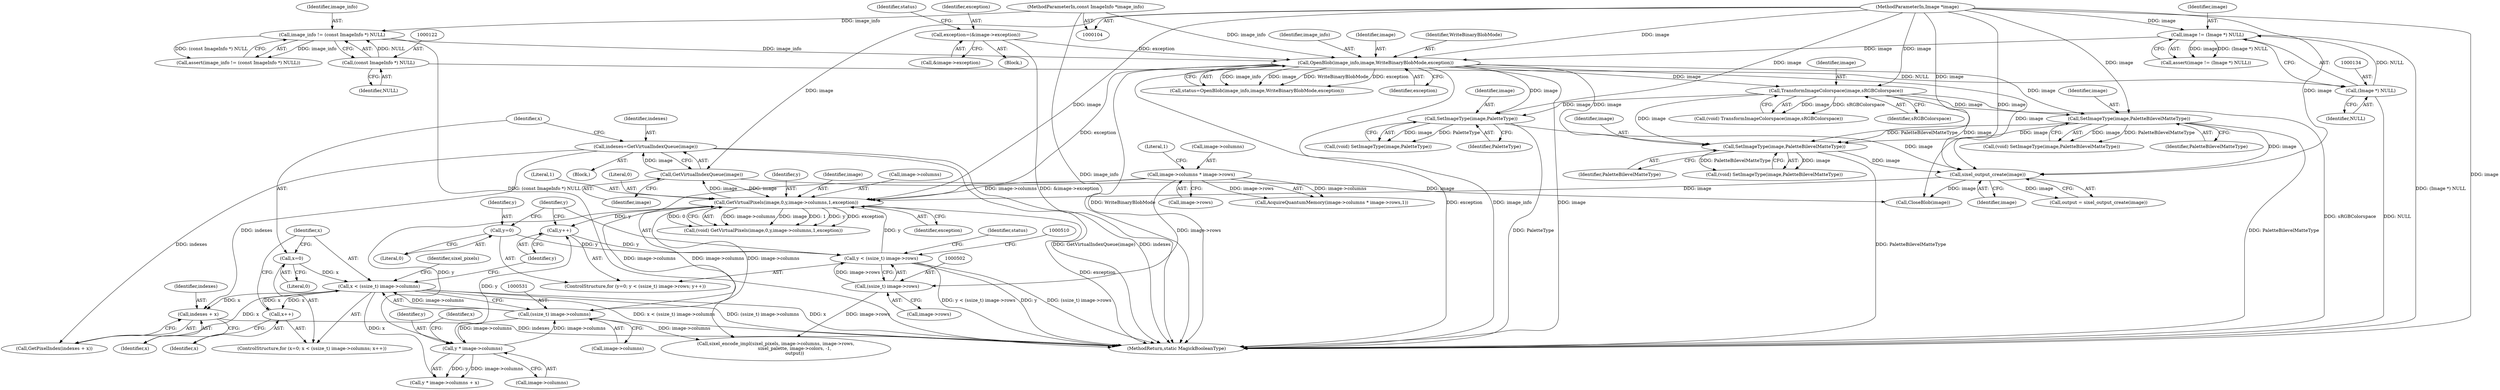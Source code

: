 digraph "0_ImageMagick_10b3823a7619ed22d42764733eb052c4159bc8c1_1@pointer" {
"1000552" [label="(Call,indexes + x)"];
"1000520" [label="(Call,indexes=GetVirtualIndexQueue(image))"];
"1000522" [label="(Call,GetVirtualIndexQueue(image))"];
"1000511" [label="(Call,GetVirtualPixels(image,0,y,image->columns,1,exception))"];
"1000480" [label="(Call,sixel_output_create(image))"];
"1000185" [label="(Call,TransformImageColorspace(image,sRGBColorspace))"];
"1000165" [label="(Call,OpenBlob(image_info,image,WriteBinaryBlobMode,exception))"];
"1000119" [label="(Call,image_info != (const ImageInfo *) NULL)"];
"1000105" [label="(MethodParameterIn,const ImageInfo *image_info)"];
"1000121" [label="(Call,(const ImageInfo *) NULL)"];
"1000131" [label="(Call,image != (Image *) NULL)"];
"1000106" [label="(MethodParameterIn,Image *image)"];
"1000133" [label="(Call,(Image *) NULL)"];
"1000157" [label="(Call,exception=(&image->exception))"];
"1000234" [label="(Call,SetImageType(image,PaletteBilevelMatteType))"];
"1000213" [label="(Call,SetImageType(image,PaletteType))"];
"1000307" [label="(Call,SetImageType(image,PaletteBilevelMatteType))"];
"1000499" [label="(Call,y < (ssize_t) image->rows)"];
"1000506" [label="(Call,y++)"];
"1000541" [label="(Call,y * image->columns)"];
"1000530" [label="(Call,(ssize_t) image->columns)"];
"1000496" [label="(Call,y=0)"];
"1000501" [label="(Call,(ssize_t) image->rows)"];
"1000487" [label="(Call,image->columns * image->rows)"];
"1000528" [label="(Call,x < (ssize_t) image->columns)"];
"1000535" [label="(Call,x++)"];
"1000525" [label="(Call,x=0)"];
"1000135" [label="(Identifier,NULL)"];
"1000501" [label="(Call,(ssize_t) image->rows)"];
"1000163" [label="(Call,status=OpenBlob(image_info,image,WriteBinaryBlobMode,exception))"];
"1000478" [label="(Call,output = sixel_output_create(image))"];
"1000546" [label="(Identifier,x)"];
"1000213" [label="(Call,SetImageType(image,PaletteType))"];
"1000498" [label="(Literal,0)"];
"1000232" [label="(Call,(void) SetImageType(image,PaletteBilevelMatteType))"];
"1000542" [label="(Identifier,y)"];
"1000107" [label="(Block,)"];
"1000165" [label="(Call,OpenBlob(image_info,image,WriteBinaryBlobMode,exception))"];
"1000529" [label="(Identifier,x)"];
"1000514" [label="(Identifier,y)"];
"1000527" [label="(Literal,0)"];
"1000487" [label="(Call,image->columns * image->rows)"];
"1000186" [label="(Identifier,image)"];
"1000183" [label="(Call,(void) TransformImageColorspace(image,sRGBColorspace))"];
"1000512" [label="(Identifier,image)"];
"1000508" [label="(Block,)"];
"1000495" [label="(ControlStructure,for (y=0; y < (ssize_t) image->rows; y++))"];
"1000540" [label="(Call,y * image->columns + x)"];
"1000118" [label="(Call,assert(image_info != (const ImageInfo *) NULL))"];
"1000515" [label="(Call,image->columns)"];
"1000123" [label="(Identifier,NULL)"];
"1000522" [label="(Call,GetVirtualIndexQueue(image))"];
"1000185" [label="(Call,TransformImageColorspace(image,sRGBColorspace))"];
"1000166" [label="(Identifier,image_info)"];
"1000497" [label="(Identifier,y)"];
"1000518" [label="(Literal,1)"];
"1000528" [label="(Call,x < (ssize_t) image->columns)"];
"1000532" [label="(Call,image->columns)"];
"1000132" [label="(Identifier,image)"];
"1000499" [label="(Call,y < (ssize_t) image->rows)"];
"1000211" [label="(Call,(void) SetImageType(image,PaletteType))"];
"1000236" [label="(Identifier,PaletteBilevelMatteType)"];
"1000541" [label="(Call,y * image->columns)"];
"1000536" [label="(Identifier,x)"];
"1000309" [label="(Identifier,PaletteBilevelMatteType)"];
"1000535" [label="(Call,x++)"];
"1000167" [label="(Identifier,image)"];
"1000131" [label="(Call,image != (Image *) NULL)"];
"1000530" [label="(Call,(ssize_t) image->columns)"];
"1000523" [label="(Identifier,image)"];
"1000503" [label="(Call,image->rows)"];
"1000164" [label="(Identifier,status)"];
"1000307" [label="(Call,SetImageType(image,PaletteBilevelMatteType))"];
"1000526" [label="(Identifier,x)"];
"1000557" [label="(Call,sixel_encode_impl(sixel_pixels, image->columns, image->rows,\n                          sixel_palette, image->colors, -1,\n                          output))"];
"1000551" [label="(Call,GetPixelIndex(indexes + x))"];
"1000488" [label="(Call,image->columns)"];
"1000235" [label="(Identifier,image)"];
"1000119" [label="(Call,image_info != (const ImageInfo *) NULL)"];
"1000507" [label="(Identifier,y)"];
"1000157" [label="(Call,exception=(&image->exception))"];
"1000520" [label="(Call,indexes=GetVirtualIndexQueue(image))"];
"1000494" [label="(Literal,1)"];
"1000158" [label="(Identifier,exception)"];
"1000187" [label="(Identifier,sRGBColorspace)"];
"1000215" [label="(Identifier,PaletteType)"];
"1000481" [label="(Identifier,image)"];
"1000130" [label="(Call,assert(image != (Image *) NULL))"];
"1000496" [label="(Call,y=0)"];
"1000169" [label="(Identifier,exception)"];
"1000168" [label="(Identifier,WriteBinaryBlobMode)"];
"1000480" [label="(Call,sixel_output_create(image))"];
"1000553" [label="(Identifier,indexes)"];
"1000159" [label="(Call,&image->exception)"];
"1000121" [label="(Call,(const ImageInfo *) NULL)"];
"1000519" [label="(Identifier,exception)"];
"1000120" [label="(Identifier,image_info)"];
"1000586" [label="(Call,CloseBlob(image))"];
"1000513" [label="(Literal,0)"];
"1000509" [label="(Call,(void) GetVirtualPixels(image,0,y,image->columns,1,exception))"];
"1000234" [label="(Call,SetImageType(image,PaletteBilevelMatteType))"];
"1000524" [label="(ControlStructure,for (x=0; x < (ssize_t) image->columns; x++))"];
"1000486" [label="(Call,AcquireQuantumMemory(image->columns * image->rows,1))"];
"1000543" [label="(Call,image->columns)"];
"1000491" [label="(Call,image->rows)"];
"1000539" [label="(Identifier,sixel_pixels)"];
"1000590" [label="(MethodReturn,static MagickBooleanType)"];
"1000554" [label="(Identifier,x)"];
"1000552" [label="(Call,indexes + x)"];
"1000500" [label="(Identifier,y)"];
"1000214" [label="(Identifier,image)"];
"1000506" [label="(Call,y++)"];
"1000525" [label="(Call,x=0)"];
"1000556" [label="(Identifier,status)"];
"1000511" [label="(Call,GetVirtualPixels(image,0,y,image->columns,1,exception))"];
"1000133" [label="(Call,(Image *) NULL)"];
"1000305" [label="(Call,(void) SetImageType(image,PaletteBilevelMatteType))"];
"1000308" [label="(Identifier,image)"];
"1000105" [label="(MethodParameterIn,const ImageInfo *image_info)"];
"1000106" [label="(MethodParameterIn,Image *image)"];
"1000521" [label="(Identifier,indexes)"];
"1000552" -> "1000551"  [label="AST: "];
"1000552" -> "1000554"  [label="CFG: "];
"1000553" -> "1000552"  [label="AST: "];
"1000554" -> "1000552"  [label="AST: "];
"1000551" -> "1000552"  [label="CFG: "];
"1000552" -> "1000590"  [label="DDG: indexes"];
"1000520" -> "1000552"  [label="DDG: indexes"];
"1000528" -> "1000552"  [label="DDG: x"];
"1000520" -> "1000508"  [label="AST: "];
"1000520" -> "1000522"  [label="CFG: "];
"1000521" -> "1000520"  [label="AST: "];
"1000522" -> "1000520"  [label="AST: "];
"1000526" -> "1000520"  [label="CFG: "];
"1000520" -> "1000590"  [label="DDG: GetVirtualIndexQueue(image)"];
"1000520" -> "1000590"  [label="DDG: indexes"];
"1000522" -> "1000520"  [label="DDG: image"];
"1000520" -> "1000551"  [label="DDG: indexes"];
"1000522" -> "1000523"  [label="CFG: "];
"1000523" -> "1000522"  [label="AST: "];
"1000522" -> "1000511"  [label="DDG: image"];
"1000511" -> "1000522"  [label="DDG: image"];
"1000106" -> "1000522"  [label="DDG: image"];
"1000522" -> "1000586"  [label="DDG: image"];
"1000511" -> "1000509"  [label="AST: "];
"1000511" -> "1000519"  [label="CFG: "];
"1000512" -> "1000511"  [label="AST: "];
"1000513" -> "1000511"  [label="AST: "];
"1000514" -> "1000511"  [label="AST: "];
"1000515" -> "1000511"  [label="AST: "];
"1000518" -> "1000511"  [label="AST: "];
"1000519" -> "1000511"  [label="AST: "];
"1000509" -> "1000511"  [label="CFG: "];
"1000511" -> "1000590"  [label="DDG: exception"];
"1000511" -> "1000506"  [label="DDG: y"];
"1000511" -> "1000509"  [label="DDG: image->columns"];
"1000511" -> "1000509"  [label="DDG: image"];
"1000511" -> "1000509"  [label="DDG: 1"];
"1000511" -> "1000509"  [label="DDG: y"];
"1000511" -> "1000509"  [label="DDG: exception"];
"1000511" -> "1000509"  [label="DDG: 0"];
"1000480" -> "1000511"  [label="DDG: image"];
"1000106" -> "1000511"  [label="DDG: image"];
"1000499" -> "1000511"  [label="DDG: y"];
"1000487" -> "1000511"  [label="DDG: image->columns"];
"1000530" -> "1000511"  [label="DDG: image->columns"];
"1000165" -> "1000511"  [label="DDG: exception"];
"1000511" -> "1000530"  [label="DDG: image->columns"];
"1000511" -> "1000541"  [label="DDG: y"];
"1000480" -> "1000478"  [label="AST: "];
"1000480" -> "1000481"  [label="CFG: "];
"1000481" -> "1000480"  [label="AST: "];
"1000478" -> "1000480"  [label="CFG: "];
"1000480" -> "1000478"  [label="DDG: image"];
"1000185" -> "1000480"  [label="DDG: image"];
"1000234" -> "1000480"  [label="DDG: image"];
"1000213" -> "1000480"  [label="DDG: image"];
"1000165" -> "1000480"  [label="DDG: image"];
"1000307" -> "1000480"  [label="DDG: image"];
"1000106" -> "1000480"  [label="DDG: image"];
"1000480" -> "1000586"  [label="DDG: image"];
"1000185" -> "1000183"  [label="AST: "];
"1000185" -> "1000187"  [label="CFG: "];
"1000186" -> "1000185"  [label="AST: "];
"1000187" -> "1000185"  [label="AST: "];
"1000183" -> "1000185"  [label="CFG: "];
"1000185" -> "1000590"  [label="DDG: sRGBColorspace"];
"1000185" -> "1000183"  [label="DDG: image"];
"1000185" -> "1000183"  [label="DDG: sRGBColorspace"];
"1000165" -> "1000185"  [label="DDG: image"];
"1000106" -> "1000185"  [label="DDG: image"];
"1000185" -> "1000213"  [label="DDG: image"];
"1000185" -> "1000234"  [label="DDG: image"];
"1000185" -> "1000307"  [label="DDG: image"];
"1000165" -> "1000163"  [label="AST: "];
"1000165" -> "1000169"  [label="CFG: "];
"1000166" -> "1000165"  [label="AST: "];
"1000167" -> "1000165"  [label="AST: "];
"1000168" -> "1000165"  [label="AST: "];
"1000169" -> "1000165"  [label="AST: "];
"1000163" -> "1000165"  [label="CFG: "];
"1000165" -> "1000590"  [label="DDG: WriteBinaryBlobMode"];
"1000165" -> "1000590"  [label="DDG: exception"];
"1000165" -> "1000590"  [label="DDG: image_info"];
"1000165" -> "1000590"  [label="DDG: image"];
"1000165" -> "1000163"  [label="DDG: image_info"];
"1000165" -> "1000163"  [label="DDG: image"];
"1000165" -> "1000163"  [label="DDG: WriteBinaryBlobMode"];
"1000165" -> "1000163"  [label="DDG: exception"];
"1000119" -> "1000165"  [label="DDG: image_info"];
"1000105" -> "1000165"  [label="DDG: image_info"];
"1000131" -> "1000165"  [label="DDG: image"];
"1000106" -> "1000165"  [label="DDG: image"];
"1000157" -> "1000165"  [label="DDG: exception"];
"1000165" -> "1000213"  [label="DDG: image"];
"1000165" -> "1000234"  [label="DDG: image"];
"1000165" -> "1000307"  [label="DDG: image"];
"1000119" -> "1000118"  [label="AST: "];
"1000119" -> "1000121"  [label="CFG: "];
"1000120" -> "1000119"  [label="AST: "];
"1000121" -> "1000119"  [label="AST: "];
"1000118" -> "1000119"  [label="CFG: "];
"1000119" -> "1000590"  [label="DDG: (const ImageInfo *) NULL"];
"1000119" -> "1000118"  [label="DDG: image_info"];
"1000119" -> "1000118"  [label="DDG: (const ImageInfo *) NULL"];
"1000105" -> "1000119"  [label="DDG: image_info"];
"1000121" -> "1000119"  [label="DDG: NULL"];
"1000105" -> "1000104"  [label="AST: "];
"1000105" -> "1000590"  [label="DDG: image_info"];
"1000121" -> "1000123"  [label="CFG: "];
"1000122" -> "1000121"  [label="AST: "];
"1000123" -> "1000121"  [label="AST: "];
"1000121" -> "1000133"  [label="DDG: NULL"];
"1000131" -> "1000130"  [label="AST: "];
"1000131" -> "1000133"  [label="CFG: "];
"1000132" -> "1000131"  [label="AST: "];
"1000133" -> "1000131"  [label="AST: "];
"1000130" -> "1000131"  [label="CFG: "];
"1000131" -> "1000590"  [label="DDG: (Image *) NULL"];
"1000131" -> "1000130"  [label="DDG: image"];
"1000131" -> "1000130"  [label="DDG: (Image *) NULL"];
"1000106" -> "1000131"  [label="DDG: image"];
"1000133" -> "1000131"  [label="DDG: NULL"];
"1000106" -> "1000104"  [label="AST: "];
"1000106" -> "1000590"  [label="DDG: image"];
"1000106" -> "1000213"  [label="DDG: image"];
"1000106" -> "1000234"  [label="DDG: image"];
"1000106" -> "1000307"  [label="DDG: image"];
"1000106" -> "1000586"  [label="DDG: image"];
"1000133" -> "1000135"  [label="CFG: "];
"1000134" -> "1000133"  [label="AST: "];
"1000135" -> "1000133"  [label="AST: "];
"1000133" -> "1000590"  [label="DDG: NULL"];
"1000157" -> "1000107"  [label="AST: "];
"1000157" -> "1000159"  [label="CFG: "];
"1000158" -> "1000157"  [label="AST: "];
"1000159" -> "1000157"  [label="AST: "];
"1000164" -> "1000157"  [label="CFG: "];
"1000157" -> "1000590"  [label="DDG: &image->exception"];
"1000234" -> "1000232"  [label="AST: "];
"1000234" -> "1000236"  [label="CFG: "];
"1000235" -> "1000234"  [label="AST: "];
"1000236" -> "1000234"  [label="AST: "];
"1000232" -> "1000234"  [label="CFG: "];
"1000234" -> "1000590"  [label="DDG: PaletteBilevelMatteType"];
"1000234" -> "1000232"  [label="DDG: image"];
"1000234" -> "1000232"  [label="DDG: PaletteBilevelMatteType"];
"1000234" -> "1000307"  [label="DDG: image"];
"1000234" -> "1000307"  [label="DDG: PaletteBilevelMatteType"];
"1000213" -> "1000211"  [label="AST: "];
"1000213" -> "1000215"  [label="CFG: "];
"1000214" -> "1000213"  [label="AST: "];
"1000215" -> "1000213"  [label="AST: "];
"1000211" -> "1000213"  [label="CFG: "];
"1000213" -> "1000590"  [label="DDG: PaletteType"];
"1000213" -> "1000211"  [label="DDG: image"];
"1000213" -> "1000211"  [label="DDG: PaletteType"];
"1000307" -> "1000305"  [label="AST: "];
"1000307" -> "1000309"  [label="CFG: "];
"1000308" -> "1000307"  [label="AST: "];
"1000309" -> "1000307"  [label="AST: "];
"1000305" -> "1000307"  [label="CFG: "];
"1000307" -> "1000590"  [label="DDG: PaletteBilevelMatteType"];
"1000307" -> "1000305"  [label="DDG: image"];
"1000307" -> "1000305"  [label="DDG: PaletteBilevelMatteType"];
"1000499" -> "1000495"  [label="AST: "];
"1000499" -> "1000501"  [label="CFG: "];
"1000500" -> "1000499"  [label="AST: "];
"1000501" -> "1000499"  [label="AST: "];
"1000510" -> "1000499"  [label="CFG: "];
"1000556" -> "1000499"  [label="CFG: "];
"1000499" -> "1000590"  [label="DDG: y < (ssize_t) image->rows"];
"1000499" -> "1000590"  [label="DDG: y"];
"1000499" -> "1000590"  [label="DDG: (ssize_t) image->rows"];
"1000506" -> "1000499"  [label="DDG: y"];
"1000496" -> "1000499"  [label="DDG: y"];
"1000501" -> "1000499"  [label="DDG: image->rows"];
"1000506" -> "1000495"  [label="AST: "];
"1000506" -> "1000507"  [label="CFG: "];
"1000507" -> "1000506"  [label="AST: "];
"1000500" -> "1000506"  [label="CFG: "];
"1000541" -> "1000506"  [label="DDG: y"];
"1000541" -> "1000540"  [label="AST: "];
"1000541" -> "1000543"  [label="CFG: "];
"1000542" -> "1000541"  [label="AST: "];
"1000543" -> "1000541"  [label="AST: "];
"1000546" -> "1000541"  [label="CFG: "];
"1000541" -> "1000530"  [label="DDG: image->columns"];
"1000541" -> "1000540"  [label="DDG: y"];
"1000541" -> "1000540"  [label="DDG: image->columns"];
"1000530" -> "1000541"  [label="DDG: image->columns"];
"1000530" -> "1000528"  [label="AST: "];
"1000530" -> "1000532"  [label="CFG: "];
"1000531" -> "1000530"  [label="AST: "];
"1000532" -> "1000530"  [label="AST: "];
"1000528" -> "1000530"  [label="CFG: "];
"1000530" -> "1000528"  [label="DDG: image->columns"];
"1000530" -> "1000557"  [label="DDG: image->columns"];
"1000496" -> "1000495"  [label="AST: "];
"1000496" -> "1000498"  [label="CFG: "];
"1000497" -> "1000496"  [label="AST: "];
"1000498" -> "1000496"  [label="AST: "];
"1000500" -> "1000496"  [label="CFG: "];
"1000501" -> "1000503"  [label="CFG: "];
"1000502" -> "1000501"  [label="AST: "];
"1000503" -> "1000501"  [label="AST: "];
"1000487" -> "1000501"  [label="DDG: image->rows"];
"1000501" -> "1000557"  [label="DDG: image->rows"];
"1000487" -> "1000486"  [label="AST: "];
"1000487" -> "1000491"  [label="CFG: "];
"1000488" -> "1000487"  [label="AST: "];
"1000491" -> "1000487"  [label="AST: "];
"1000494" -> "1000487"  [label="CFG: "];
"1000487" -> "1000486"  [label="DDG: image->columns"];
"1000487" -> "1000486"  [label="DDG: image->rows"];
"1000487" -> "1000557"  [label="DDG: image->columns"];
"1000528" -> "1000524"  [label="AST: "];
"1000529" -> "1000528"  [label="AST: "];
"1000539" -> "1000528"  [label="CFG: "];
"1000507" -> "1000528"  [label="CFG: "];
"1000528" -> "1000590"  [label="DDG: x < (ssize_t) image->columns"];
"1000528" -> "1000590"  [label="DDG: (ssize_t) image->columns"];
"1000528" -> "1000590"  [label="DDG: x"];
"1000535" -> "1000528"  [label="DDG: x"];
"1000525" -> "1000528"  [label="DDG: x"];
"1000528" -> "1000535"  [label="DDG: x"];
"1000528" -> "1000540"  [label="DDG: x"];
"1000528" -> "1000551"  [label="DDG: x"];
"1000535" -> "1000524"  [label="AST: "];
"1000535" -> "1000536"  [label="CFG: "];
"1000536" -> "1000535"  [label="AST: "];
"1000529" -> "1000535"  [label="CFG: "];
"1000525" -> "1000524"  [label="AST: "];
"1000525" -> "1000527"  [label="CFG: "];
"1000526" -> "1000525"  [label="AST: "];
"1000527" -> "1000525"  [label="AST: "];
"1000529" -> "1000525"  [label="CFG: "];
}
